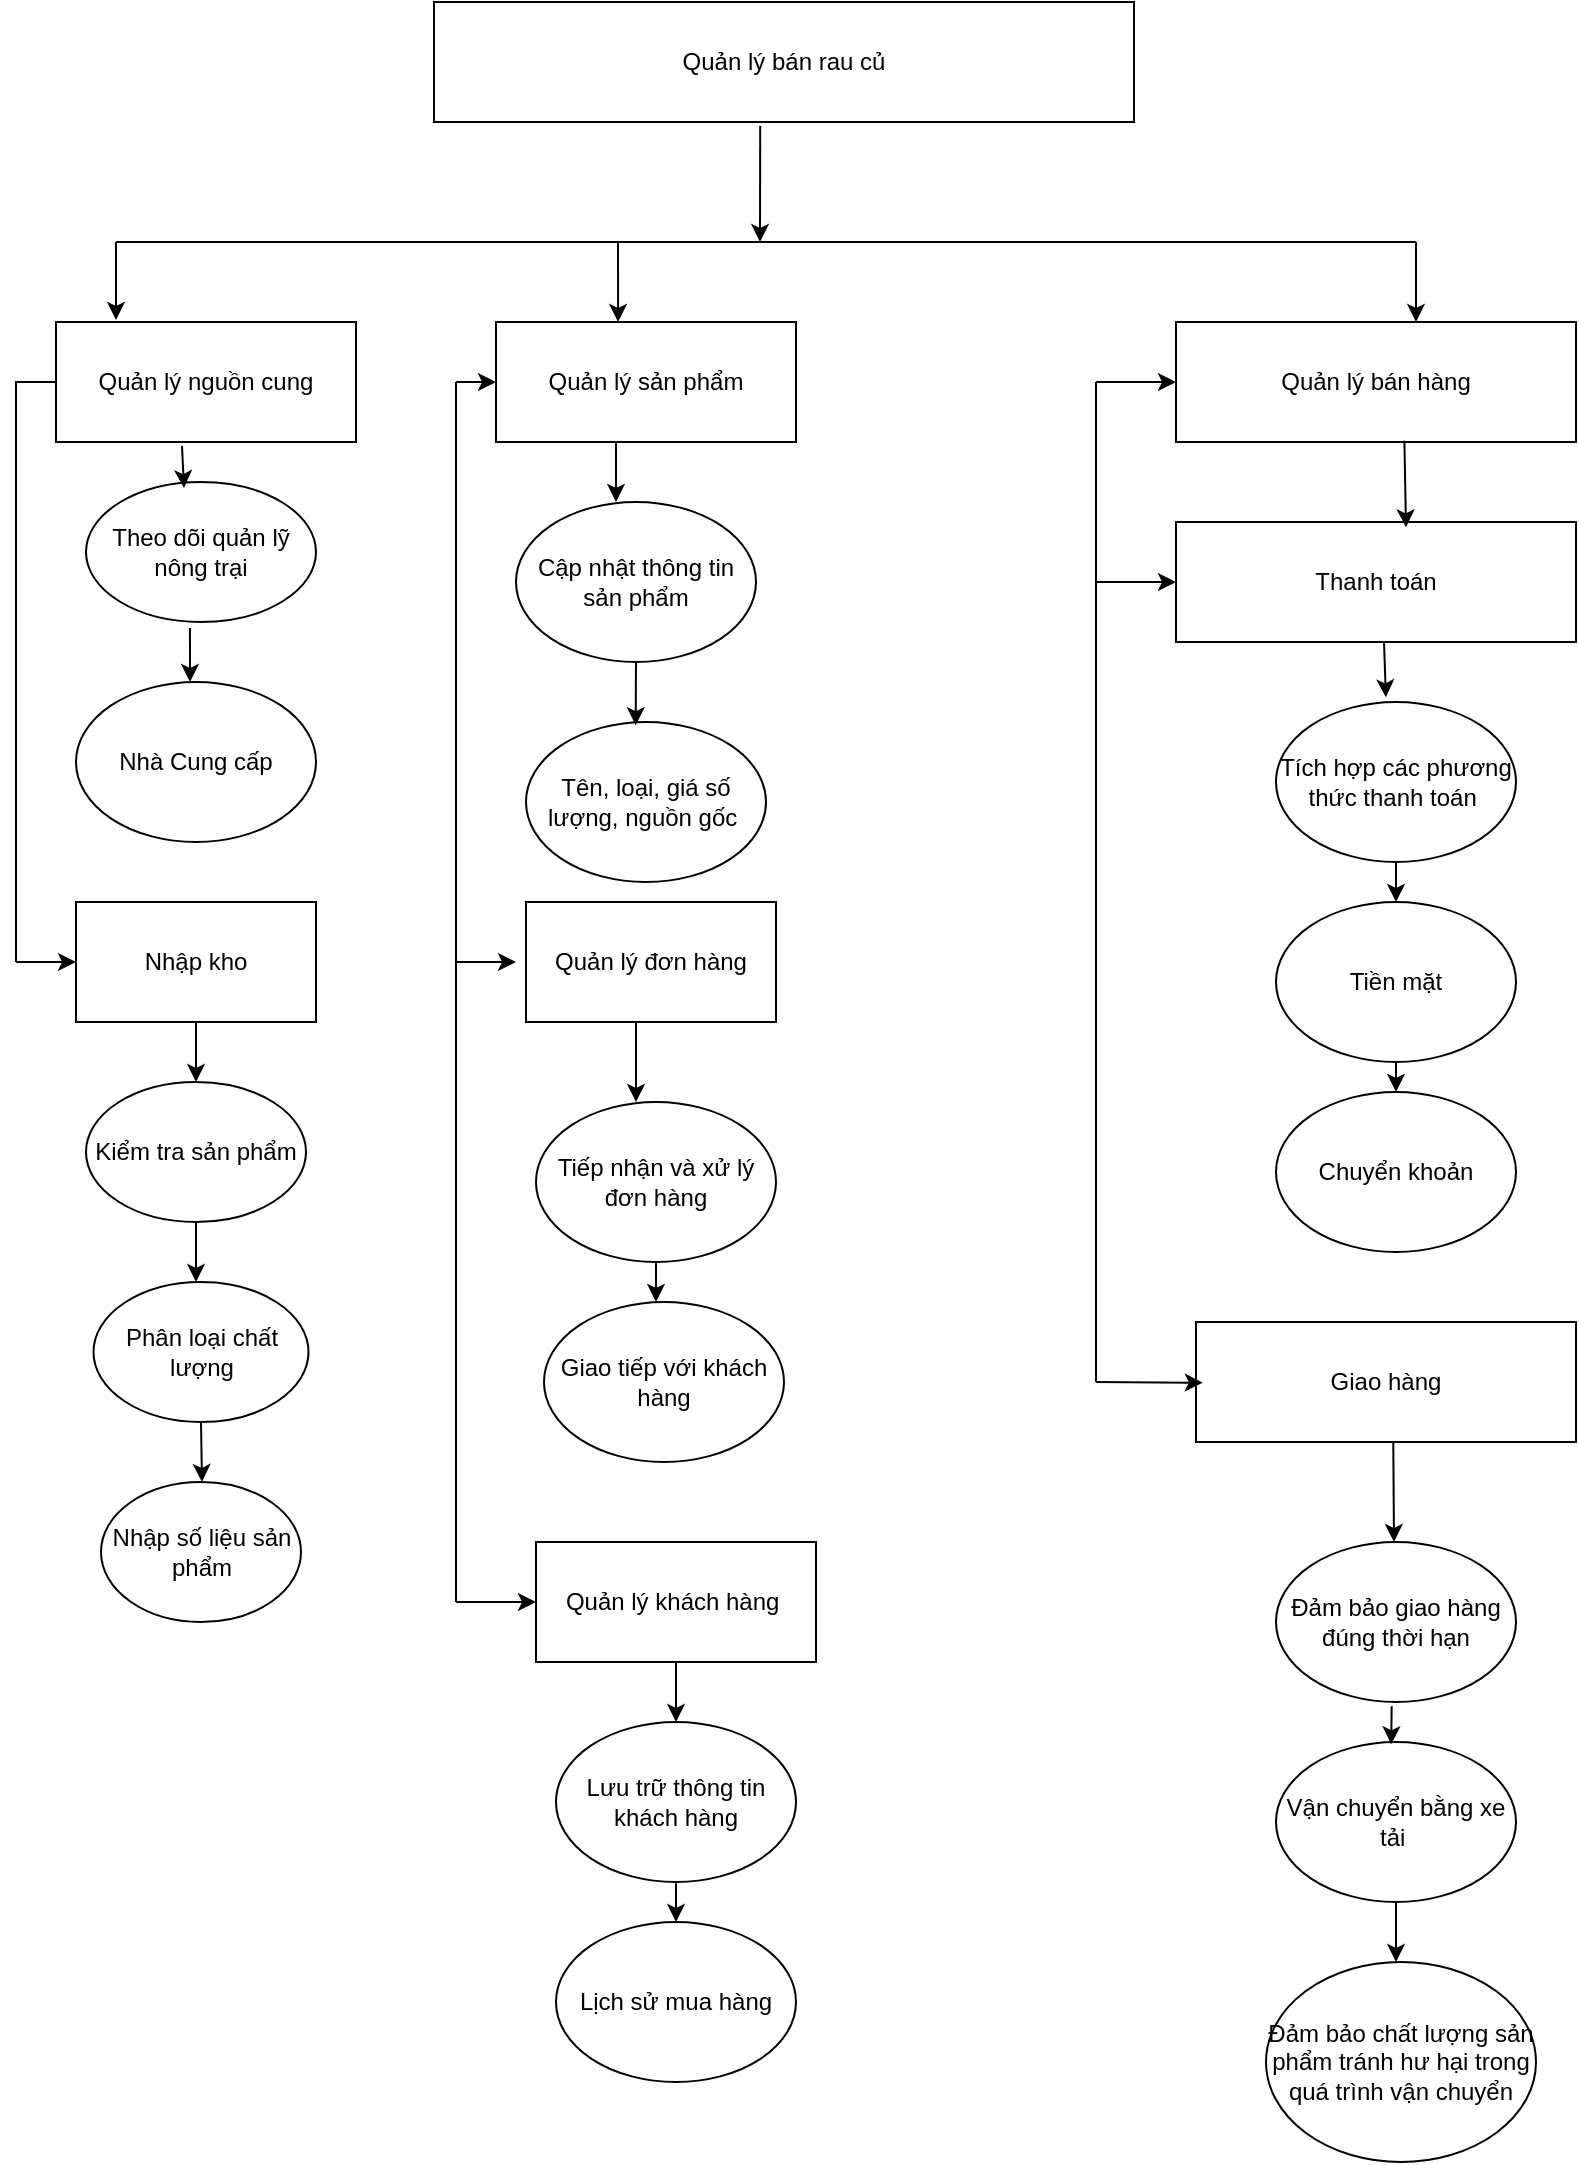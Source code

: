 <mxfile version="26.2.13">
  <diagram name="Trang-1" id="bWXWF_terF__QEsjlvEp">
    <mxGraphModel dx="2596" dy="1373" grid="1" gridSize="10" guides="1" tooltips="1" connect="1" arrows="1" fold="1" page="1" pageScale="1" pageWidth="827" pageHeight="1169" math="0" shadow="0">
      <root>
        <mxCell id="0" />
        <mxCell id="1" parent="0" />
        <mxCell id="nbUsexd9Z1MNXFnbNHF6-1" value="Quản lý bán rau củ" style="rounded=0;whiteSpace=wrap;html=1;" vertex="1" parent="1">
          <mxGeometry x="239" y="40" width="350" height="60" as="geometry" />
        </mxCell>
        <mxCell id="nbUsexd9Z1MNXFnbNHF6-5" value="" style="endArrow=classic;html=1;rounded=0;exitX=0.466;exitY=1.033;exitDx=0;exitDy=0;exitPerimeter=0;" edge="1" parent="1" source="nbUsexd9Z1MNXFnbNHF6-1">
          <mxGeometry width="50" height="50" relative="1" as="geometry">
            <mxPoint x="400" y="120" as="sourcePoint" />
            <mxPoint x="402" y="160" as="targetPoint" />
          </mxGeometry>
        </mxCell>
        <mxCell id="nbUsexd9Z1MNXFnbNHF6-6" value="Quản lý nguồn cung" style="rounded=0;whiteSpace=wrap;html=1;" vertex="1" parent="1">
          <mxGeometry x="50" y="200" width="150" height="60" as="geometry" />
        </mxCell>
        <mxCell id="nbUsexd9Z1MNXFnbNHF6-7" value="" style="endArrow=none;html=1;rounded=0;" edge="1" parent="1">
          <mxGeometry width="50" height="50" relative="1" as="geometry">
            <mxPoint x="80" y="160" as="sourcePoint" />
            <mxPoint x="730" y="160" as="targetPoint" />
            <Array as="points">
              <mxPoint x="400" y="160" />
            </Array>
          </mxGeometry>
        </mxCell>
        <mxCell id="nbUsexd9Z1MNXFnbNHF6-8" value="" style="endArrow=classic;html=1;rounded=0;" edge="1" parent="1">
          <mxGeometry width="50" height="50" relative="1" as="geometry">
            <mxPoint x="80" y="160" as="sourcePoint" />
            <mxPoint x="80" y="199" as="targetPoint" />
          </mxGeometry>
        </mxCell>
        <mxCell id="nbUsexd9Z1MNXFnbNHF6-9" value="" style="endArrow=classic;html=1;rounded=0;" edge="1" parent="1">
          <mxGeometry width="50" height="50" relative="1" as="geometry">
            <mxPoint x="730" y="160" as="sourcePoint" />
            <mxPoint x="730" y="200" as="targetPoint" />
          </mxGeometry>
        </mxCell>
        <mxCell id="nbUsexd9Z1MNXFnbNHF6-10" value="Quản lý bán hàng" style="rounded=0;whiteSpace=wrap;html=1;" vertex="1" parent="1">
          <mxGeometry x="610" y="200" width="200" height="60" as="geometry" />
        </mxCell>
        <mxCell id="nbUsexd9Z1MNXFnbNHF6-12" value="" style="endArrow=none;html=1;rounded=0;entryX=0;entryY=0.5;entryDx=0;entryDy=0;" edge="1" parent="1" target="nbUsexd9Z1MNXFnbNHF6-6">
          <mxGeometry width="50" height="50" relative="1" as="geometry">
            <mxPoint x="30" y="520" as="sourcePoint" />
            <mxPoint x="440" y="370" as="targetPoint" />
            <Array as="points">
              <mxPoint x="30" y="230" />
            </Array>
          </mxGeometry>
        </mxCell>
        <mxCell id="nbUsexd9Z1MNXFnbNHF6-15" value="Theo dõi quản lỹ nông trại" style="ellipse;whiteSpace=wrap;html=1;" vertex="1" parent="1">
          <mxGeometry x="65" y="280" width="115" height="70" as="geometry" />
        </mxCell>
        <mxCell id="nbUsexd9Z1MNXFnbNHF6-16" value="" style="endArrow=classic;html=1;rounded=0;exitX=0.42;exitY=1.033;exitDx=0;exitDy=0;exitPerimeter=0;entryX=0.426;entryY=0.043;entryDx=0;entryDy=0;entryPerimeter=0;" edge="1" parent="1" source="nbUsexd9Z1MNXFnbNHF6-6" target="nbUsexd9Z1MNXFnbNHF6-15">
          <mxGeometry width="50" height="50" relative="1" as="geometry">
            <mxPoint x="390" y="420" as="sourcePoint" />
            <mxPoint x="440" y="370" as="targetPoint" />
          </mxGeometry>
        </mxCell>
        <mxCell id="nbUsexd9Z1MNXFnbNHF6-17" value="" style="endArrow=classic;html=1;rounded=0;exitX=0.452;exitY=1.043;exitDx=0;exitDy=0;exitPerimeter=0;" edge="1" parent="1" source="nbUsexd9Z1MNXFnbNHF6-15">
          <mxGeometry width="50" height="50" relative="1" as="geometry">
            <mxPoint x="390" y="420" as="sourcePoint" />
            <mxPoint x="117" y="380" as="targetPoint" />
          </mxGeometry>
        </mxCell>
        <mxCell id="nbUsexd9Z1MNXFnbNHF6-18" value="Nhà Cung cấp" style="ellipse;whiteSpace=wrap;html=1;" vertex="1" parent="1">
          <mxGeometry x="60" y="380" width="120" height="80" as="geometry" />
        </mxCell>
        <mxCell id="nbUsexd9Z1MNXFnbNHF6-20" value="" style="endArrow=classic;html=1;rounded=0;" edge="1" parent="1">
          <mxGeometry width="50" height="50" relative="1" as="geometry">
            <mxPoint x="30" y="520" as="sourcePoint" />
            <mxPoint x="60" y="520" as="targetPoint" />
          </mxGeometry>
        </mxCell>
        <mxCell id="nbUsexd9Z1MNXFnbNHF6-21" value="Nhập kho" style="rounded=0;whiteSpace=wrap;html=1;" vertex="1" parent="1">
          <mxGeometry x="60" y="490" width="120" height="60" as="geometry" />
        </mxCell>
        <mxCell id="nbUsexd9Z1MNXFnbNHF6-22" value="" style="endArrow=classic;html=1;rounded=0;exitX=0.5;exitY=1;exitDx=0;exitDy=0;" edge="1" parent="1" source="nbUsexd9Z1MNXFnbNHF6-21">
          <mxGeometry width="50" height="50" relative="1" as="geometry">
            <mxPoint x="390" y="720" as="sourcePoint" />
            <mxPoint x="120" y="580" as="targetPoint" />
          </mxGeometry>
        </mxCell>
        <mxCell id="nbUsexd9Z1MNXFnbNHF6-23" value="Kiểm tra sản phẩm" style="ellipse;whiteSpace=wrap;html=1;" vertex="1" parent="1">
          <mxGeometry x="65" y="580" width="110" height="70" as="geometry" />
        </mxCell>
        <mxCell id="nbUsexd9Z1MNXFnbNHF6-24" value="" style="endArrow=classic;html=1;rounded=0;exitX=0.5;exitY=1;exitDx=0;exitDy=0;" edge="1" parent="1" source="nbUsexd9Z1MNXFnbNHF6-23">
          <mxGeometry width="50" height="50" relative="1" as="geometry">
            <mxPoint x="390" y="720" as="sourcePoint" />
            <mxPoint x="120" y="680" as="targetPoint" />
          </mxGeometry>
        </mxCell>
        <mxCell id="nbUsexd9Z1MNXFnbNHF6-25" value="Phân loại chất lượng" style="ellipse;whiteSpace=wrap;html=1;" vertex="1" parent="1">
          <mxGeometry x="68.75" y="680" width="107.5" height="70" as="geometry" />
        </mxCell>
        <mxCell id="nbUsexd9Z1MNXFnbNHF6-26" value="" style="endArrow=classic;html=1;rounded=0;exitX=0.5;exitY=1;exitDx=0;exitDy=0;" edge="1" parent="1" source="nbUsexd9Z1MNXFnbNHF6-25">
          <mxGeometry width="50" height="50" relative="1" as="geometry">
            <mxPoint x="390" y="720" as="sourcePoint" />
            <mxPoint x="123" y="780" as="targetPoint" />
          </mxGeometry>
        </mxCell>
        <mxCell id="nbUsexd9Z1MNXFnbNHF6-27" value="Nhập số liệu sản phẩm" style="ellipse;whiteSpace=wrap;html=1;" vertex="1" parent="1">
          <mxGeometry x="72.5" y="780" width="100" height="70" as="geometry" />
        </mxCell>
        <mxCell id="nbUsexd9Z1MNXFnbNHF6-28" value="Quản lý sản phẩm" style="rounded=0;whiteSpace=wrap;html=1;" vertex="1" parent="1">
          <mxGeometry x="270" y="200" width="150" height="60" as="geometry" />
        </mxCell>
        <mxCell id="nbUsexd9Z1MNXFnbNHF6-29" value="" style="endArrow=classic;html=1;rounded=0;entryX=0.407;entryY=0;entryDx=0;entryDy=0;entryPerimeter=0;" edge="1" parent="1" target="nbUsexd9Z1MNXFnbNHF6-28">
          <mxGeometry width="50" height="50" relative="1" as="geometry">
            <mxPoint x="331" y="160" as="sourcePoint" />
            <mxPoint x="440" y="370" as="targetPoint" />
          </mxGeometry>
        </mxCell>
        <mxCell id="nbUsexd9Z1MNXFnbNHF6-30" value="" style="endArrow=classic;html=1;rounded=0;" edge="1" parent="1">
          <mxGeometry width="50" height="50" relative="1" as="geometry">
            <mxPoint x="330" y="260" as="sourcePoint" />
            <mxPoint x="330" y="290" as="targetPoint" />
          </mxGeometry>
        </mxCell>
        <mxCell id="nbUsexd9Z1MNXFnbNHF6-31" value="Cập nhật thông tin sản phẩm" style="ellipse;whiteSpace=wrap;html=1;" vertex="1" parent="1">
          <mxGeometry x="280" y="290" width="120" height="80" as="geometry" />
        </mxCell>
        <mxCell id="nbUsexd9Z1MNXFnbNHF6-34" value="Tên, loại, giá số lượng, nguồn gốc&amp;nbsp;" style="ellipse;whiteSpace=wrap;html=1;" vertex="1" parent="1">
          <mxGeometry x="285" y="400" width="120" height="80" as="geometry" />
        </mxCell>
        <mxCell id="nbUsexd9Z1MNXFnbNHF6-37" value="" style="endArrow=classic;html=1;rounded=0;exitX=0.5;exitY=1;exitDx=0;exitDy=0;entryX=0.457;entryY=0.02;entryDx=0;entryDy=0;entryPerimeter=0;" edge="1" parent="1" source="nbUsexd9Z1MNXFnbNHF6-31" target="nbUsexd9Z1MNXFnbNHF6-34">
          <mxGeometry width="50" height="50" relative="1" as="geometry">
            <mxPoint x="360" y="450" as="sourcePoint" />
            <mxPoint x="410" y="400" as="targetPoint" />
          </mxGeometry>
        </mxCell>
        <mxCell id="nbUsexd9Z1MNXFnbNHF6-39" value="" style="endArrow=none;html=1;rounded=0;" edge="1" parent="1">
          <mxGeometry width="50" height="50" relative="1" as="geometry">
            <mxPoint x="250" y="520" as="sourcePoint" />
            <mxPoint x="250" y="230" as="targetPoint" />
          </mxGeometry>
        </mxCell>
        <mxCell id="nbUsexd9Z1MNXFnbNHF6-40" value="" style="endArrow=classic;html=1;rounded=0;entryX=0;entryY=0.5;entryDx=0;entryDy=0;" edge="1" parent="1" target="nbUsexd9Z1MNXFnbNHF6-28">
          <mxGeometry width="50" height="50" relative="1" as="geometry">
            <mxPoint x="250" y="230" as="sourcePoint" />
            <mxPoint x="430" y="410" as="targetPoint" />
          </mxGeometry>
        </mxCell>
        <mxCell id="nbUsexd9Z1MNXFnbNHF6-42" value="Quản lý đơn hàng" style="rounded=0;whiteSpace=wrap;html=1;" vertex="1" parent="1">
          <mxGeometry x="285" y="490" width="125" height="60" as="geometry" />
        </mxCell>
        <mxCell id="nbUsexd9Z1MNXFnbNHF6-43" value="" style="endArrow=classic;html=1;rounded=0;" edge="1" parent="1">
          <mxGeometry width="50" height="50" relative="1" as="geometry">
            <mxPoint x="250" y="520" as="sourcePoint" />
            <mxPoint x="280" y="520" as="targetPoint" />
          </mxGeometry>
        </mxCell>
        <mxCell id="nbUsexd9Z1MNXFnbNHF6-44" value="" style="endArrow=classic;html=1;rounded=0;exitX=0.44;exitY=1;exitDx=0;exitDy=0;exitPerimeter=0;" edge="1" parent="1" source="nbUsexd9Z1MNXFnbNHF6-42">
          <mxGeometry width="50" height="50" relative="1" as="geometry">
            <mxPoint x="370" y="650" as="sourcePoint" />
            <mxPoint x="340" y="590" as="targetPoint" />
          </mxGeometry>
        </mxCell>
        <mxCell id="nbUsexd9Z1MNXFnbNHF6-46" value="Tiếp nhận và xử lý đơn hàng" style="ellipse;whiteSpace=wrap;html=1;" vertex="1" parent="1">
          <mxGeometry x="290" y="590" width="120" height="80" as="geometry" />
        </mxCell>
        <mxCell id="nbUsexd9Z1MNXFnbNHF6-47" value="" style="endArrow=classic;html=1;rounded=0;exitX=0.5;exitY=1;exitDx=0;exitDy=0;" edge="1" parent="1" source="nbUsexd9Z1MNXFnbNHF6-46">
          <mxGeometry width="50" height="50" relative="1" as="geometry">
            <mxPoint x="370" y="650" as="sourcePoint" />
            <mxPoint x="350" y="690" as="targetPoint" />
          </mxGeometry>
        </mxCell>
        <mxCell id="nbUsexd9Z1MNXFnbNHF6-48" value="Giao tiếp với khách hàng" style="ellipse;whiteSpace=wrap;html=1;" vertex="1" parent="1">
          <mxGeometry x="294" y="690" width="120" height="80" as="geometry" />
        </mxCell>
        <mxCell id="nbUsexd9Z1MNXFnbNHF6-50" value="Quản lý khách hàng&amp;nbsp;" style="rounded=0;whiteSpace=wrap;html=1;" vertex="1" parent="1">
          <mxGeometry x="290" y="810" width="140" height="60" as="geometry" />
        </mxCell>
        <mxCell id="nbUsexd9Z1MNXFnbNHF6-51" value="" style="endArrow=none;html=1;rounded=0;" edge="1" parent="1">
          <mxGeometry width="50" height="50" relative="1" as="geometry">
            <mxPoint x="250" y="840" as="sourcePoint" />
            <mxPoint x="250" y="520" as="targetPoint" />
          </mxGeometry>
        </mxCell>
        <mxCell id="nbUsexd9Z1MNXFnbNHF6-52" value="" style="endArrow=classic;html=1;rounded=0;" edge="1" parent="1">
          <mxGeometry width="50" height="50" relative="1" as="geometry">
            <mxPoint x="250" y="840" as="sourcePoint" />
            <mxPoint x="290" y="840" as="targetPoint" />
          </mxGeometry>
        </mxCell>
        <mxCell id="nbUsexd9Z1MNXFnbNHF6-53" value="Lưu trữ thông tin khách hàng" style="ellipse;whiteSpace=wrap;html=1;" vertex="1" parent="1">
          <mxGeometry x="300" y="900" width="120" height="80" as="geometry" />
        </mxCell>
        <mxCell id="nbUsexd9Z1MNXFnbNHF6-54" value="" style="endArrow=classic;html=1;rounded=0;exitX=0.5;exitY=1;exitDx=0;exitDy=0;entryX=0.5;entryY=0;entryDx=0;entryDy=0;" edge="1" parent="1" source="nbUsexd9Z1MNXFnbNHF6-50" target="nbUsexd9Z1MNXFnbNHF6-53">
          <mxGeometry width="50" height="50" relative="1" as="geometry">
            <mxPoint x="370" y="950" as="sourcePoint" />
            <mxPoint x="420" y="900" as="targetPoint" />
          </mxGeometry>
        </mxCell>
        <mxCell id="nbUsexd9Z1MNXFnbNHF6-55" value="Lịch sử mua hàng" style="ellipse;whiteSpace=wrap;html=1;" vertex="1" parent="1">
          <mxGeometry x="300" y="1000" width="120" height="80" as="geometry" />
        </mxCell>
        <mxCell id="nbUsexd9Z1MNXFnbNHF6-56" value="" style="endArrow=classic;html=1;rounded=0;exitX=0.5;exitY=1;exitDx=0;exitDy=0;entryX=0.5;entryY=0;entryDx=0;entryDy=0;" edge="1" parent="1" source="nbUsexd9Z1MNXFnbNHF6-53" target="nbUsexd9Z1MNXFnbNHF6-55">
          <mxGeometry width="50" height="50" relative="1" as="geometry">
            <mxPoint x="370" y="950" as="sourcePoint" />
            <mxPoint x="420" y="900" as="targetPoint" />
          </mxGeometry>
        </mxCell>
        <mxCell id="nbUsexd9Z1MNXFnbNHF6-60" value="Thanh toán" style="rounded=0;whiteSpace=wrap;html=1;" vertex="1" parent="1">
          <mxGeometry x="610" y="300" width="200" height="60" as="geometry" />
        </mxCell>
        <mxCell id="nbUsexd9Z1MNXFnbNHF6-61" value="" style="endArrow=classic;html=1;rounded=0;exitX=0.571;exitY=0.989;exitDx=0;exitDy=0;exitPerimeter=0;entryX=0.575;entryY=0.044;entryDx=0;entryDy=0;entryPerimeter=0;" edge="1" parent="1" source="nbUsexd9Z1MNXFnbNHF6-10" target="nbUsexd9Z1MNXFnbNHF6-60">
          <mxGeometry width="50" height="50" relative="1" as="geometry">
            <mxPoint x="580" y="310" as="sourcePoint" />
            <mxPoint x="630" y="260" as="targetPoint" />
          </mxGeometry>
        </mxCell>
        <mxCell id="nbUsexd9Z1MNXFnbNHF6-62" value="Tích hợp các phương thức thanh toán&amp;nbsp;" style="ellipse;whiteSpace=wrap;html=1;" vertex="1" parent="1">
          <mxGeometry x="660" y="390" width="120" height="80" as="geometry" />
        </mxCell>
        <mxCell id="nbUsexd9Z1MNXFnbNHF6-63" value="" style="endArrow=classic;html=1;rounded=0;entryX=0.458;entryY=-0.029;entryDx=0;entryDy=0;entryPerimeter=0;" edge="1" parent="1" target="nbUsexd9Z1MNXFnbNHF6-62">
          <mxGeometry width="50" height="50" relative="1" as="geometry">
            <mxPoint x="714" y="360" as="sourcePoint" />
            <mxPoint x="630" y="260" as="targetPoint" />
          </mxGeometry>
        </mxCell>
        <mxCell id="nbUsexd9Z1MNXFnbNHF6-64" value="Tiền mặt" style="ellipse;whiteSpace=wrap;html=1;" vertex="1" parent="1">
          <mxGeometry x="660" y="490" width="120" height="80" as="geometry" />
        </mxCell>
        <mxCell id="nbUsexd9Z1MNXFnbNHF6-65" value="" style="endArrow=classic;html=1;rounded=0;exitX=0.5;exitY=1;exitDx=0;exitDy=0;entryX=0.5;entryY=0;entryDx=0;entryDy=0;" edge="1" parent="1" source="nbUsexd9Z1MNXFnbNHF6-62" target="nbUsexd9Z1MNXFnbNHF6-64">
          <mxGeometry width="50" height="50" relative="1" as="geometry">
            <mxPoint x="790" y="460" as="sourcePoint" />
            <mxPoint x="840" y="410" as="targetPoint" />
          </mxGeometry>
        </mxCell>
        <mxCell id="nbUsexd9Z1MNXFnbNHF6-66" value="Chuyển khoản" style="ellipse;whiteSpace=wrap;html=1;" vertex="1" parent="1">
          <mxGeometry x="660" y="585" width="120" height="80" as="geometry" />
        </mxCell>
        <mxCell id="nbUsexd9Z1MNXFnbNHF6-67" value="" style="endArrow=classic;html=1;rounded=0;exitX=0.5;exitY=1;exitDx=0;exitDy=0;entryX=0.5;entryY=0;entryDx=0;entryDy=0;" edge="1" parent="1" source="nbUsexd9Z1MNXFnbNHF6-64" target="nbUsexd9Z1MNXFnbNHF6-66">
          <mxGeometry width="50" height="50" relative="1" as="geometry">
            <mxPoint x="790" y="620" as="sourcePoint" />
            <mxPoint x="840" y="570" as="targetPoint" />
          </mxGeometry>
        </mxCell>
        <mxCell id="nbUsexd9Z1MNXFnbNHF6-69" value="Giao hàng" style="rounded=0;whiteSpace=wrap;html=1;" vertex="1" parent="1">
          <mxGeometry x="620" y="700" width="190" height="60" as="geometry" />
        </mxCell>
        <mxCell id="nbUsexd9Z1MNXFnbNHF6-70" value="" style="endArrow=none;html=1;rounded=0;" edge="1" parent="1">
          <mxGeometry width="50" height="50" relative="1" as="geometry">
            <mxPoint x="570" y="730" as="sourcePoint" />
            <mxPoint x="570" y="230" as="targetPoint" />
          </mxGeometry>
        </mxCell>
        <mxCell id="nbUsexd9Z1MNXFnbNHF6-71" value="" style="endArrow=classic;html=1;rounded=0;entryX=0;entryY=0.5;entryDx=0;entryDy=0;" edge="1" parent="1" target="nbUsexd9Z1MNXFnbNHF6-10">
          <mxGeometry width="50" height="50" relative="1" as="geometry">
            <mxPoint x="570" y="230" as="sourcePoint" />
            <mxPoint x="850" y="390" as="targetPoint" />
          </mxGeometry>
        </mxCell>
        <mxCell id="nbUsexd9Z1MNXFnbNHF6-72" value="" style="endArrow=classic;html=1;rounded=0;" edge="1" parent="1" target="nbUsexd9Z1MNXFnbNHF6-60">
          <mxGeometry width="50" height="50" relative="1" as="geometry">
            <mxPoint x="570" y="330" as="sourcePoint" />
            <mxPoint x="690" y="340" as="targetPoint" />
          </mxGeometry>
        </mxCell>
        <mxCell id="nbUsexd9Z1MNXFnbNHF6-73" value="" style="endArrow=classic;html=1;rounded=0;entryX=0.018;entryY=0.506;entryDx=0;entryDy=0;entryPerimeter=0;" edge="1" parent="1" target="nbUsexd9Z1MNXFnbNHF6-69">
          <mxGeometry width="50" height="50" relative="1" as="geometry">
            <mxPoint x="570" y="730" as="sourcePoint" />
            <mxPoint x="690" y="710" as="targetPoint" />
          </mxGeometry>
        </mxCell>
        <mxCell id="nbUsexd9Z1MNXFnbNHF6-74" value="" style="endArrow=classic;html=1;rounded=0;exitX=0.512;exitY=1.022;exitDx=0;exitDy=0;exitPerimeter=0;" edge="1" parent="1">
          <mxGeometry width="50" height="50" relative="1" as="geometry">
            <mxPoint x="718.64" y="760" as="sourcePoint" />
            <mxPoint x="719" y="810" as="targetPoint" />
          </mxGeometry>
        </mxCell>
        <mxCell id="nbUsexd9Z1MNXFnbNHF6-75" value="Đảm bảo giao hàng đúng thời hạn" style="ellipse;whiteSpace=wrap;html=1;" vertex="1" parent="1">
          <mxGeometry x="660" y="810" width="120" height="80" as="geometry" />
        </mxCell>
        <mxCell id="nbUsexd9Z1MNXFnbNHF6-76" value="Vận chuyển bằng xe tải&amp;nbsp;" style="ellipse;whiteSpace=wrap;html=1;" vertex="1" parent="1">
          <mxGeometry x="660" y="910" width="120" height="80" as="geometry" />
        </mxCell>
        <mxCell id="nbUsexd9Z1MNXFnbNHF6-77" value="" style="endArrow=classic;html=1;rounded=0;exitX=0.482;exitY=1.026;exitDx=0;exitDy=0;exitPerimeter=0;entryX=0.48;entryY=0.014;entryDx=0;entryDy=0;entryPerimeter=0;" edge="1" parent="1" source="nbUsexd9Z1MNXFnbNHF6-75" target="nbUsexd9Z1MNXFnbNHF6-76">
          <mxGeometry width="50" height="50" relative="1" as="geometry">
            <mxPoint x="660" y="960" as="sourcePoint" />
            <mxPoint x="710" y="910" as="targetPoint" />
          </mxGeometry>
        </mxCell>
        <mxCell id="nbUsexd9Z1MNXFnbNHF6-78" value="" style="endArrow=classic;html=1;rounded=0;exitX=0.5;exitY=1;exitDx=0;exitDy=0;" edge="1" parent="1" source="nbUsexd9Z1MNXFnbNHF6-76">
          <mxGeometry width="50" height="50" relative="1" as="geometry">
            <mxPoint x="660" y="1080" as="sourcePoint" />
            <mxPoint x="720" y="1020" as="targetPoint" />
          </mxGeometry>
        </mxCell>
        <mxCell id="nbUsexd9Z1MNXFnbNHF6-79" value="Đảm bảo chất lượng sản phẩm tránh hư hại trong quá trình vận chuyển" style="ellipse;whiteSpace=wrap;html=1;" vertex="1" parent="1">
          <mxGeometry x="655" y="1020" width="135" height="100" as="geometry" />
        </mxCell>
      </root>
    </mxGraphModel>
  </diagram>
</mxfile>
